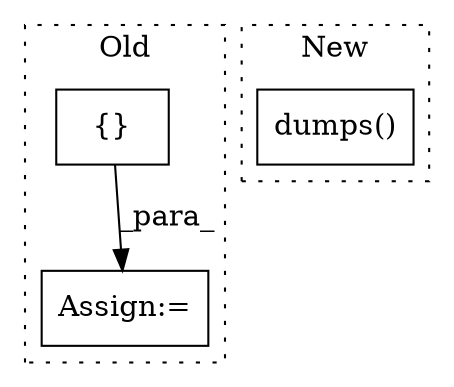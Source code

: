 digraph G {
subgraph cluster0 {
1 [label="{}" a="59" s="14512,14617" l="18,0" shape="box"];
3 [label="Assign:=" a="68" s="14509" l="3" shape="box"];
label = "Old";
style="dotted";
}
subgraph cluster1 {
2 [label="dumps()" a="75" s="15777,15823" l="11,1" shape="box"];
label = "New";
style="dotted";
}
1 -> 3 [label="_para_"];
}